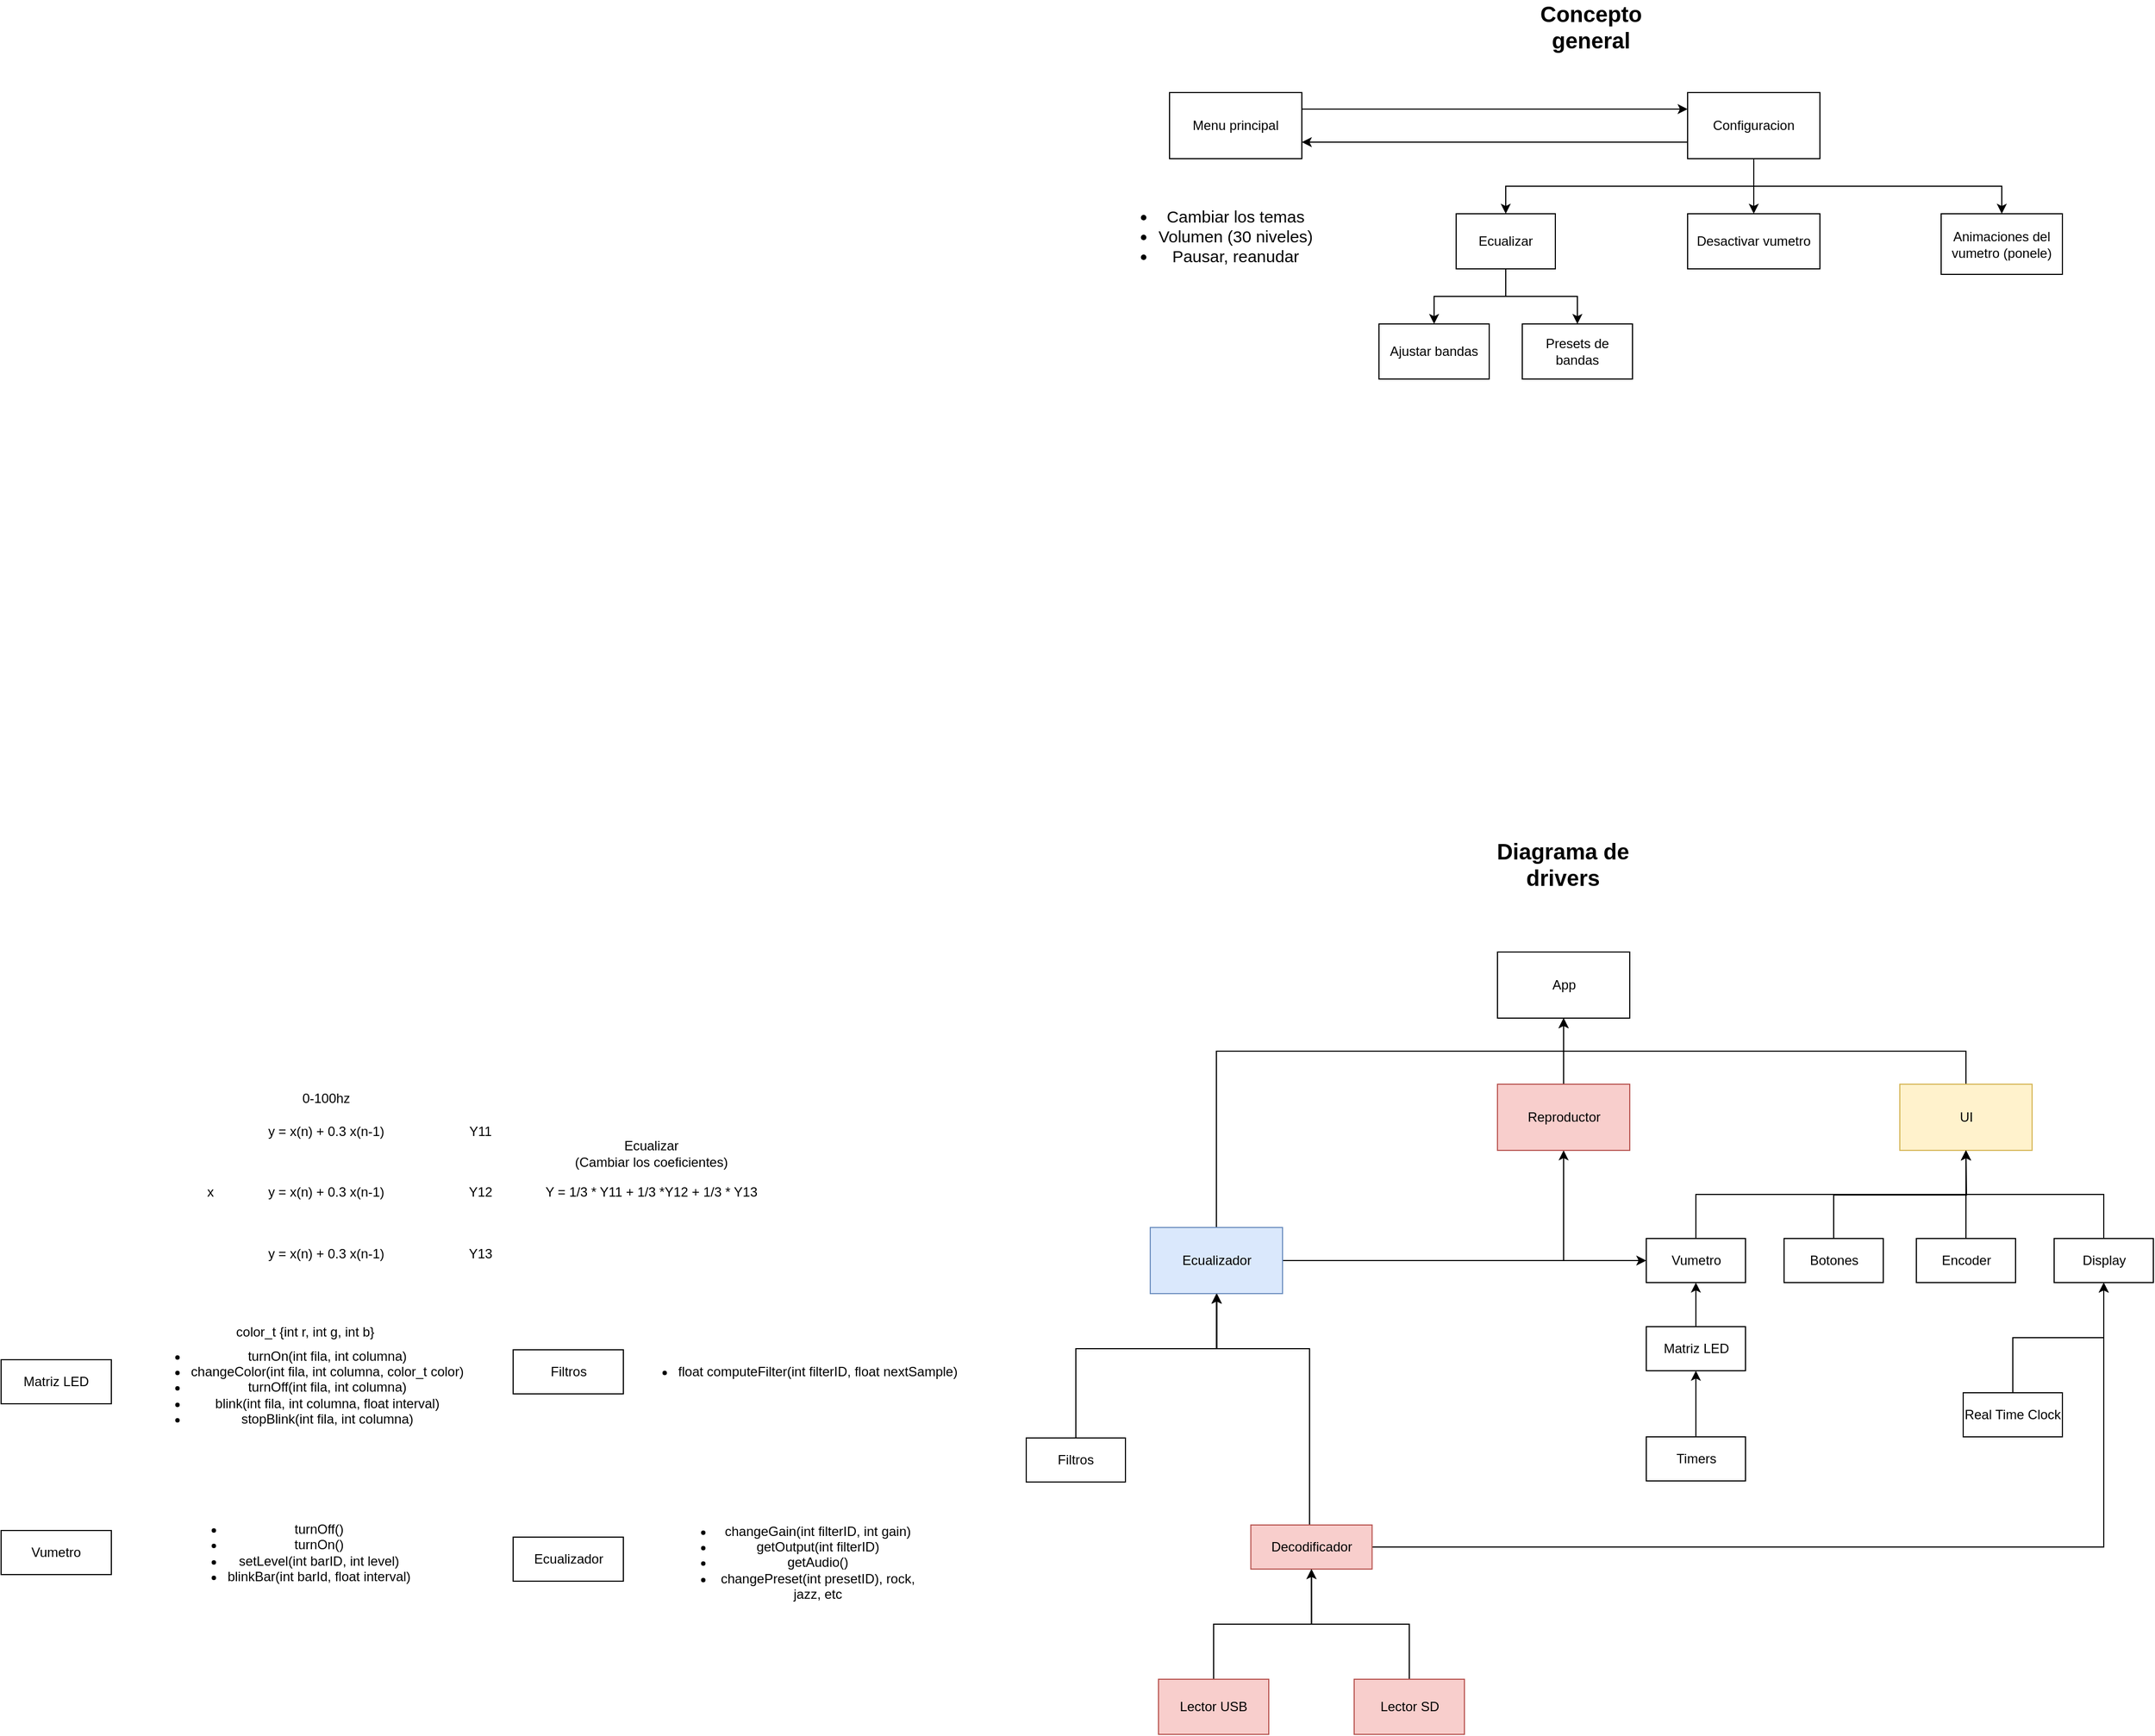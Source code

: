 <mxfile version="22.1.11" type="google">
  <diagram name="Page-1" id="LbmXctJZHchuXy6nirZh">
    <mxGraphModel grid="1" page="1" gridSize="10" guides="1" tooltips="1" connect="1" arrows="1" fold="1" pageScale="1" pageWidth="827" pageHeight="1169" math="0" shadow="0">
      <root>
        <mxCell id="0" />
        <mxCell id="1" parent="0" />
        <mxCell id="Iu8UXRmon2b7nD4LNWUl-22" value="" style="group" connectable="0" vertex="1" parent="1">
          <mxGeometry x="-30" y="100" width="850" height="260" as="geometry" />
        </mxCell>
        <mxCell id="Iu8UXRmon2b7nD4LNWUl-3" value="Configuracion" style="rounded=0;whiteSpace=wrap;html=1;" vertex="1" parent="Iu8UXRmon2b7nD4LNWUl-22">
          <mxGeometry x="510" width="120" height="60" as="geometry" />
        </mxCell>
        <mxCell id="Iu8UXRmon2b7nD4LNWUl-8" style="edgeStyle=orthogonalEdgeStyle;rounded=0;orthogonalLoop=1;jettySize=auto;html=1;exitX=1;exitY=0.25;exitDx=0;exitDy=0;entryX=0;entryY=0.25;entryDx=0;entryDy=0;" edge="1" parent="Iu8UXRmon2b7nD4LNWUl-22" source="Iu8UXRmon2b7nD4LNWUl-4" target="Iu8UXRmon2b7nD4LNWUl-3">
          <mxGeometry relative="1" as="geometry" />
        </mxCell>
        <mxCell id="Iu8UXRmon2b7nD4LNWUl-4" value="Menu principal" style="rounded=0;whiteSpace=wrap;html=1;" vertex="1" parent="Iu8UXRmon2b7nD4LNWUl-22">
          <mxGeometry x="40" width="120" height="60" as="geometry" />
        </mxCell>
        <mxCell id="Iu8UXRmon2b7nD4LNWUl-9" style="edgeStyle=orthogonalEdgeStyle;rounded=0;orthogonalLoop=1;jettySize=auto;html=1;exitX=0;exitY=0.75;exitDx=0;exitDy=0;entryX=1;entryY=0.75;entryDx=0;entryDy=0;" edge="1" parent="Iu8UXRmon2b7nD4LNWUl-22" source="Iu8UXRmon2b7nD4LNWUl-3" target="Iu8UXRmon2b7nD4LNWUl-4">
          <mxGeometry relative="1" as="geometry" />
        </mxCell>
        <mxCell id="Iu8UXRmon2b7nD4LNWUl-7" value="&lt;ul style=&quot;font-size: 15px;&quot;&gt;&lt;li&gt;Cambiar los temas&lt;/li&gt;&lt;li&gt;Volumen (30 niveles)&lt;/li&gt;&lt;li&gt;Pausar, reanudar&lt;/li&gt;&lt;/ul&gt;" style="text;html=1;strokeColor=none;fillColor=none;align=center;verticalAlign=middle;whiteSpace=wrap;rounded=0;" vertex="1" parent="Iu8UXRmon2b7nD4LNWUl-22">
          <mxGeometry x="-30" y="95" width="220" height="70" as="geometry" />
        </mxCell>
        <mxCell id="Iu8UXRmon2b7nD4LNWUl-10" value="Ecualizar" style="rounded=0;whiteSpace=wrap;html=1;" vertex="1" parent="Iu8UXRmon2b7nD4LNWUl-22">
          <mxGeometry x="300" y="110" width="90" height="50" as="geometry" />
        </mxCell>
        <mxCell id="Iu8UXRmon2b7nD4LNWUl-14" style="edgeStyle=orthogonalEdgeStyle;rounded=0;orthogonalLoop=1;jettySize=auto;html=1;exitX=0.5;exitY=1;exitDx=0;exitDy=0;entryX=0.5;entryY=0;entryDx=0;entryDy=0;" edge="1" parent="Iu8UXRmon2b7nD4LNWUl-22" source="Iu8UXRmon2b7nD4LNWUl-3" target="Iu8UXRmon2b7nD4LNWUl-10">
          <mxGeometry relative="1" as="geometry" />
        </mxCell>
        <mxCell id="Iu8UXRmon2b7nD4LNWUl-11" value="Desactivar vumetro" style="rounded=0;whiteSpace=wrap;html=1;" vertex="1" parent="Iu8UXRmon2b7nD4LNWUl-22">
          <mxGeometry x="510" y="110" width="120" height="50" as="geometry" />
        </mxCell>
        <mxCell id="Iu8UXRmon2b7nD4LNWUl-13" style="edgeStyle=orthogonalEdgeStyle;rounded=0;orthogonalLoop=1;jettySize=auto;html=1;exitX=0.5;exitY=1;exitDx=0;exitDy=0;" edge="1" parent="Iu8UXRmon2b7nD4LNWUl-22" source="Iu8UXRmon2b7nD4LNWUl-3" target="Iu8UXRmon2b7nD4LNWUl-11">
          <mxGeometry relative="1" as="geometry" />
        </mxCell>
        <mxCell id="Iu8UXRmon2b7nD4LNWUl-12" value="Animaciones del vumetro (ponele)" style="rounded=0;whiteSpace=wrap;html=1;" vertex="1" parent="Iu8UXRmon2b7nD4LNWUl-22">
          <mxGeometry x="740" y="110" width="110" height="55" as="geometry" />
        </mxCell>
        <mxCell id="Iu8UXRmon2b7nD4LNWUl-15" style="edgeStyle=orthogonalEdgeStyle;rounded=0;orthogonalLoop=1;jettySize=auto;html=1;exitX=0.5;exitY=1;exitDx=0;exitDy=0;entryX=0.5;entryY=0;entryDx=0;entryDy=0;" edge="1" parent="Iu8UXRmon2b7nD4LNWUl-22" source="Iu8UXRmon2b7nD4LNWUl-3" target="Iu8UXRmon2b7nD4LNWUl-12">
          <mxGeometry relative="1" as="geometry" />
        </mxCell>
        <mxCell id="Iu8UXRmon2b7nD4LNWUl-16" value="Ajustar bandas" style="rounded=0;whiteSpace=wrap;html=1;" vertex="1" parent="Iu8UXRmon2b7nD4LNWUl-22">
          <mxGeometry x="230" y="210" width="100" height="50" as="geometry" />
        </mxCell>
        <mxCell id="Iu8UXRmon2b7nD4LNWUl-18" style="edgeStyle=orthogonalEdgeStyle;rounded=0;orthogonalLoop=1;jettySize=auto;html=1;exitX=0.5;exitY=1;exitDx=0;exitDy=0;entryX=0.5;entryY=0;entryDx=0;entryDy=0;" edge="1" parent="Iu8UXRmon2b7nD4LNWUl-22" source="Iu8UXRmon2b7nD4LNWUl-10" target="Iu8UXRmon2b7nD4LNWUl-16">
          <mxGeometry relative="1" as="geometry" />
        </mxCell>
        <mxCell id="Iu8UXRmon2b7nD4LNWUl-17" value="Presets de bandas" style="rounded=0;whiteSpace=wrap;html=1;" vertex="1" parent="Iu8UXRmon2b7nD4LNWUl-22">
          <mxGeometry x="360" y="210" width="100" height="50" as="geometry" />
        </mxCell>
        <mxCell id="Iu8UXRmon2b7nD4LNWUl-19" style="edgeStyle=orthogonalEdgeStyle;rounded=0;orthogonalLoop=1;jettySize=auto;html=1;exitX=0.5;exitY=1;exitDx=0;exitDy=0;entryX=0.5;entryY=0;entryDx=0;entryDy=0;" edge="1" parent="Iu8UXRmon2b7nD4LNWUl-22" source="Iu8UXRmon2b7nD4LNWUl-10" target="Iu8UXRmon2b7nD4LNWUl-17">
          <mxGeometry relative="1" as="geometry" />
        </mxCell>
        <mxCell id="Iu8UXRmon2b7nD4LNWUl-23" value="App" style="rounded=0;whiteSpace=wrap;html=1;" vertex="1" parent="1">
          <mxGeometry x="307.5" y="880" width="120" height="60" as="geometry" />
        </mxCell>
        <mxCell id="Iu8UXRmon2b7nD4LNWUl-24" value="&lt;b&gt;&lt;font style=&quot;font-size: 20px;&quot;&gt;Diagrama de drivers&lt;/font&gt;&lt;/b&gt;" style="text;html=1;strokeColor=none;fillColor=none;align=center;verticalAlign=middle;whiteSpace=wrap;rounded=0;" vertex="1" parent="1">
          <mxGeometry x="277.5" y="770" width="177.5" height="60" as="geometry" />
        </mxCell>
        <mxCell id="Iu8UXRmon2b7nD4LNWUl-25" value="Concepto general" style="text;html=1;strokeColor=none;fillColor=none;align=center;verticalAlign=middle;whiteSpace=wrap;rounded=0;fontSize=20;fontStyle=1" vertex="1" parent="1">
          <mxGeometry x="330" y="20" width="125" height="40" as="geometry" />
        </mxCell>
        <mxCell id="Iu8UXRmon2b7nD4LNWUl-70" style="edgeStyle=orthogonalEdgeStyle;rounded=0;orthogonalLoop=1;jettySize=auto;html=1;exitX=0.5;exitY=0;exitDx=0;exitDy=0;entryX=0.5;entryY=1;entryDx=0;entryDy=0;" edge="1" parent="1" source="Iu8UXRmon2b7nD4LNWUl-26" target="Iu8UXRmon2b7nD4LNWUl-23">
          <mxGeometry relative="1" as="geometry">
            <Array as="points">
              <mxPoint x="52.5" y="970" />
              <mxPoint x="367.5" y="970" />
            </Array>
          </mxGeometry>
        </mxCell>
        <mxCell id="Iu8UXRmon2b7nD4LNWUl-96" style="edgeStyle=orthogonalEdgeStyle;rounded=0;orthogonalLoop=1;jettySize=auto;html=1;exitX=1;exitY=0.5;exitDx=0;exitDy=0;entryX=0;entryY=0.5;entryDx=0;entryDy=0;" edge="1" parent="1" source="Iu8UXRmon2b7nD4LNWUl-26" target="Iu8UXRmon2b7nD4LNWUl-28">
          <mxGeometry relative="1" as="geometry" />
        </mxCell>
        <mxCell id="Iu8UXRmon2b7nD4LNWUl-108" style="edgeStyle=orthogonalEdgeStyle;rounded=0;orthogonalLoop=1;jettySize=auto;html=1;exitX=1;exitY=0.5;exitDx=0;exitDy=0;entryX=0.5;entryY=1;entryDx=0;entryDy=0;" edge="1" parent="1" source="Iu8UXRmon2b7nD4LNWUl-26" target="Iu8UXRmon2b7nD4LNWUl-29">
          <mxGeometry relative="1" as="geometry" />
        </mxCell>
        <mxCell id="Iu8UXRmon2b7nD4LNWUl-26" value="Ecualizador" style="rounded=0;whiteSpace=wrap;html=1;fillColor=#dae8fc;strokeColor=#6c8ebf;" vertex="1" parent="1">
          <mxGeometry x="-7.5" y="1130" width="120" height="60" as="geometry" />
        </mxCell>
        <mxCell id="Iu8UXRmon2b7nD4LNWUl-83" style="edgeStyle=orthogonalEdgeStyle;rounded=0;orthogonalLoop=1;jettySize=auto;html=1;exitX=0.5;exitY=0;exitDx=0;exitDy=0;entryX=0.5;entryY=1;entryDx=0;entryDy=0;" edge="1" parent="1" source="Iu8UXRmon2b7nD4LNWUl-28" target="Iu8UXRmon2b7nD4LNWUl-30">
          <mxGeometry relative="1" as="geometry" />
        </mxCell>
        <mxCell id="Iu8UXRmon2b7nD4LNWUl-28" value="Vumetro" style="rounded=0;whiteSpace=wrap;html=1;" vertex="1" parent="1">
          <mxGeometry x="442.5" y="1140" width="90" height="40" as="geometry" />
        </mxCell>
        <mxCell id="Iu8UXRmon2b7nD4LNWUl-68" style="edgeStyle=orthogonalEdgeStyle;rounded=0;orthogonalLoop=1;jettySize=auto;html=1;exitX=0.5;exitY=0;exitDx=0;exitDy=0;entryX=0.5;entryY=1;entryDx=0;entryDy=0;" edge="1" parent="1" source="Iu8UXRmon2b7nD4LNWUl-29" target="Iu8UXRmon2b7nD4LNWUl-23">
          <mxGeometry relative="1" as="geometry" />
        </mxCell>
        <mxCell id="Iu8UXRmon2b7nD4LNWUl-29" value="Reproductor" style="rounded=0;whiteSpace=wrap;html=1;fillColor=#f8cecc;strokeColor=#b85450;" vertex="1" parent="1">
          <mxGeometry x="307.5" y="1000" width="120" height="60" as="geometry" />
        </mxCell>
        <mxCell id="Iu8UXRmon2b7nD4LNWUl-67" style="edgeStyle=orthogonalEdgeStyle;rounded=0;orthogonalLoop=1;jettySize=auto;html=1;exitX=0.5;exitY=0;exitDx=0;exitDy=0;entryX=0.5;entryY=1;entryDx=0;entryDy=0;" edge="1" parent="1" source="Iu8UXRmon2b7nD4LNWUl-30" target="Iu8UXRmon2b7nD4LNWUl-23">
          <mxGeometry relative="1" as="geometry" />
        </mxCell>
        <mxCell id="Iu8UXRmon2b7nD4LNWUl-30" value="UI" style="rounded=0;whiteSpace=wrap;html=1;fillColor=#fff2cc;strokeColor=#d6b656;" vertex="1" parent="1">
          <mxGeometry x="672.5" y="1000" width="120" height="60" as="geometry" />
        </mxCell>
        <mxCell id="Iu8UXRmon2b7nD4LNWUl-63" style="edgeStyle=orthogonalEdgeStyle;rounded=0;orthogonalLoop=1;jettySize=auto;html=1;exitX=0.5;exitY=0;exitDx=0;exitDy=0;" edge="1" parent="1" source="Iu8UXRmon2b7nD4LNWUl-32" target="Iu8UXRmon2b7nD4LNWUl-26">
          <mxGeometry relative="1" as="geometry">
            <Array as="points">
              <mxPoint x="-75" y="1240" />
              <mxPoint x="53" y="1240" />
            </Array>
          </mxGeometry>
        </mxCell>
        <mxCell id="Iu8UXRmon2b7nD4LNWUl-32" value="Filtros" style="rounded=0;whiteSpace=wrap;html=1;" vertex="1" parent="1">
          <mxGeometry x="-120" y="1321" width="90" height="40" as="geometry" />
        </mxCell>
        <mxCell id="Iu8UXRmon2b7nD4LNWUl-49" value="" style="group" connectable="0" vertex="1" parent="1">
          <mxGeometry x="-890" y="998" width="535" height="170.5" as="geometry" />
        </mxCell>
        <mxCell id="Iu8UXRmon2b7nD4LNWUl-33" value="x" style="text;html=1;strokeColor=none;fillColor=none;align=center;verticalAlign=middle;whiteSpace=wrap;rounded=0;" vertex="1" parent="Iu8UXRmon2b7nD4LNWUl-49">
          <mxGeometry y="85" width="60" height="30" as="geometry" />
        </mxCell>
        <mxCell id="Iu8UXRmon2b7nD4LNWUl-48" value="" style="group" connectable="0" vertex="1" parent="Iu8UXRmon2b7nD4LNWUl-49">
          <mxGeometry x="75" width="460" height="170.5" as="geometry" />
        </mxCell>
        <mxCell id="Iu8UXRmon2b7nD4LNWUl-34" value="y = x(n) + 0.3 x(n-1)" style="text;html=1;strokeColor=none;fillColor=none;align=center;verticalAlign=middle;whiteSpace=wrap;rounded=0;" vertex="1" parent="Iu8UXRmon2b7nD4LNWUl-48">
          <mxGeometry y="30" width="120" height="30" as="geometry" />
        </mxCell>
        <mxCell id="Iu8UXRmon2b7nD4LNWUl-35" value="Y11" style="text;html=1;strokeColor=none;fillColor=none;align=center;verticalAlign=middle;whiteSpace=wrap;rounded=0;" vertex="1" parent="Iu8UXRmon2b7nD4LNWUl-48">
          <mxGeometry x="170" y="30" width="60" height="30" as="geometry" />
        </mxCell>
        <mxCell id="Iu8UXRmon2b7nD4LNWUl-36" value="y = x(n) + 0.3 x(n-1)" style="text;html=1;strokeColor=none;fillColor=none;align=center;verticalAlign=middle;whiteSpace=wrap;rounded=0;" vertex="1" parent="Iu8UXRmon2b7nD4LNWUl-48">
          <mxGeometry y="85" width="120" height="30" as="geometry" />
        </mxCell>
        <mxCell id="Iu8UXRmon2b7nD4LNWUl-37" value="0-100hz" style="text;html=1;strokeColor=none;fillColor=none;align=center;verticalAlign=middle;whiteSpace=wrap;rounded=0;" vertex="1" parent="Iu8UXRmon2b7nD4LNWUl-48">
          <mxGeometry x="30" width="60" height="30" as="geometry" />
        </mxCell>
        <mxCell id="Iu8UXRmon2b7nD4LNWUl-39" value="Y12" style="text;html=1;strokeColor=none;fillColor=none;align=center;verticalAlign=middle;whiteSpace=wrap;rounded=0;" vertex="1" parent="Iu8UXRmon2b7nD4LNWUl-48">
          <mxGeometry x="170" y="85" width="60" height="30" as="geometry" />
        </mxCell>
        <mxCell id="Iu8UXRmon2b7nD4LNWUl-40" value="y = x(n) + 0.3 x(n-1)" style="text;html=1;strokeColor=none;fillColor=none;align=center;verticalAlign=middle;whiteSpace=wrap;rounded=0;" vertex="1" parent="Iu8UXRmon2b7nD4LNWUl-48">
          <mxGeometry y="140.5" width="120" height="30" as="geometry" />
        </mxCell>
        <mxCell id="Iu8UXRmon2b7nD4LNWUl-42" value="Y13" style="text;html=1;strokeColor=none;fillColor=none;align=center;verticalAlign=middle;whiteSpace=wrap;rounded=0;" vertex="1" parent="Iu8UXRmon2b7nD4LNWUl-48">
          <mxGeometry x="170" y="140.5" width="60" height="30" as="geometry" />
        </mxCell>
        <mxCell id="Iu8UXRmon2b7nD4LNWUl-43" value="Y = 1/3 * Y11 + 1/3 *Y12 + 1/3 * Y13" style="text;html=1;strokeColor=none;fillColor=none;align=center;verticalAlign=middle;whiteSpace=wrap;rounded=0;" vertex="1" parent="Iu8UXRmon2b7nD4LNWUl-48">
          <mxGeometry x="250" y="92.5" width="210" height="15" as="geometry" />
        </mxCell>
        <mxCell id="Iu8UXRmon2b7nD4LNWUl-44" value="Ecualizar&lt;br&gt;(Cambiar los coeficientes)" style="text;html=1;strokeColor=none;fillColor=none;align=center;verticalAlign=middle;whiteSpace=wrap;rounded=0;" vertex="1" parent="Iu8UXRmon2b7nD4LNWUl-48">
          <mxGeometry x="275" y="50" width="160" height="30" as="geometry" />
        </mxCell>
        <mxCell id="Iu8UXRmon2b7nD4LNWUl-75" style="edgeStyle=orthogonalEdgeStyle;rounded=0;orthogonalLoop=1;jettySize=auto;html=1;exitX=0.5;exitY=0;exitDx=0;exitDy=0;entryX=0.5;entryY=1;entryDx=0;entryDy=0;" edge="1" parent="1" source="Iu8UXRmon2b7nD4LNWUl-50" target="Iu8UXRmon2b7nD4LNWUl-28">
          <mxGeometry relative="1" as="geometry" />
        </mxCell>
        <mxCell id="Iu8UXRmon2b7nD4LNWUl-50" value="Matriz LED" style="rounded=0;whiteSpace=wrap;html=1;" vertex="1" parent="1">
          <mxGeometry x="442.5" y="1220" width="90" height="40" as="geometry" />
        </mxCell>
        <mxCell id="Iu8UXRmon2b7nD4LNWUl-66" style="edgeStyle=orthogonalEdgeStyle;rounded=0;orthogonalLoop=1;jettySize=auto;html=1;exitX=0.5;exitY=0;exitDx=0;exitDy=0;" edge="1" parent="1" source="Iu8UXRmon2b7nD4LNWUl-51">
          <mxGeometry relative="1" as="geometry">
            <mxPoint x="732.5" y="1060" as="targetPoint" />
          </mxGeometry>
        </mxCell>
        <mxCell id="Iu8UXRmon2b7nD4LNWUl-51" value="Botones" style="rounded=0;whiteSpace=wrap;html=1;" vertex="1" parent="1">
          <mxGeometry x="567.5" y="1140" width="90" height="40" as="geometry" />
        </mxCell>
        <mxCell id="Iu8UXRmon2b7nD4LNWUl-65" style="edgeStyle=orthogonalEdgeStyle;rounded=0;orthogonalLoop=1;jettySize=auto;html=1;exitX=0.5;exitY=0;exitDx=0;exitDy=0;entryX=0.5;entryY=1;entryDx=0;entryDy=0;" edge="1" parent="1" source="Iu8UXRmon2b7nD4LNWUl-54" target="Iu8UXRmon2b7nD4LNWUl-30">
          <mxGeometry relative="1" as="geometry" />
        </mxCell>
        <mxCell id="Iu8UXRmon2b7nD4LNWUl-54" value="Encoder" style="rounded=0;whiteSpace=wrap;html=1;" vertex="1" parent="1">
          <mxGeometry x="687.5" y="1140" width="90" height="40" as="geometry" />
        </mxCell>
        <mxCell id="Iu8UXRmon2b7nD4LNWUl-80" style="edgeStyle=orthogonalEdgeStyle;rounded=0;orthogonalLoop=1;jettySize=auto;html=1;exitX=0.5;exitY=0;exitDx=0;exitDy=0;entryX=0.5;entryY=1;entryDx=0;entryDy=0;" edge="1" parent="1" source="Iu8UXRmon2b7nD4LNWUl-79" target="Iu8UXRmon2b7nD4LNWUl-30">
          <mxGeometry relative="1" as="geometry">
            <Array as="points">
              <mxPoint x="857.5" y="1100" />
              <mxPoint x="732.5" y="1100" />
            </Array>
          </mxGeometry>
        </mxCell>
        <mxCell id="Iu8UXRmon2b7nD4LNWUl-79" value="Display" style="rounded=0;whiteSpace=wrap;html=1;" vertex="1" parent="1">
          <mxGeometry x="812.5" y="1140" width="90" height="40" as="geometry" />
        </mxCell>
        <mxCell id="Iu8UXRmon2b7nD4LNWUl-87" style="edgeStyle=orthogonalEdgeStyle;rounded=0;orthogonalLoop=1;jettySize=auto;html=1;exitX=0.5;exitY=0;exitDx=0;exitDy=0;entryX=0.5;entryY=1;entryDx=0;entryDy=0;" edge="1" parent="1" source="Iu8UXRmon2b7nD4LNWUl-85" target="Iu8UXRmon2b7nD4LNWUl-50">
          <mxGeometry relative="1" as="geometry" />
        </mxCell>
        <mxCell id="Iu8UXRmon2b7nD4LNWUl-85" value="Timers" style="rounded=0;whiteSpace=wrap;html=1;" vertex="1" parent="1">
          <mxGeometry x="442.5" y="1320" width="90" height="40" as="geometry" />
        </mxCell>
        <mxCell id="Iu8UXRmon2b7nD4LNWUl-107" style="edgeStyle=orthogonalEdgeStyle;rounded=0;orthogonalLoop=1;jettySize=auto;html=1;exitX=0.5;exitY=0;exitDx=0;exitDy=0;entryX=0.5;entryY=1;entryDx=0;entryDy=0;" edge="1" parent="1" source="Iu8UXRmon2b7nD4LNWUl-100" target="Iu8UXRmon2b7nD4LNWUl-26">
          <mxGeometry relative="1" as="geometry">
            <Array as="points">
              <mxPoint x="137" y="1240" />
              <mxPoint x="53" y="1240" />
            </Array>
          </mxGeometry>
        </mxCell>
        <mxCell id="Iu8UXRmon2b7nD4LNWUl-121" style="edgeStyle=orthogonalEdgeStyle;rounded=0;orthogonalLoop=1;jettySize=auto;html=1;exitX=1;exitY=0.5;exitDx=0;exitDy=0;entryX=0.5;entryY=1;entryDx=0;entryDy=0;" edge="1" parent="1" source="Iu8UXRmon2b7nD4LNWUl-100" target="Iu8UXRmon2b7nD4LNWUl-79">
          <mxGeometry relative="1" as="geometry" />
        </mxCell>
        <mxCell id="Iu8UXRmon2b7nD4LNWUl-100" value="Decodificador" style="rounded=0;whiteSpace=wrap;html=1;fillColor=#f8cecc;strokeColor=#b85450;" vertex="1" parent="1">
          <mxGeometry x="83.75" y="1400" width="110" height="40" as="geometry" />
        </mxCell>
        <mxCell id="Iu8UXRmon2b7nD4LNWUl-103" style="edgeStyle=orthogonalEdgeStyle;rounded=0;orthogonalLoop=1;jettySize=auto;html=1;exitX=0.5;exitY=0;exitDx=0;exitDy=0;entryX=0.5;entryY=1;entryDx=0;entryDy=0;" edge="1" parent="1" source="Iu8UXRmon2b7nD4LNWUl-101" target="Iu8UXRmon2b7nD4LNWUl-100">
          <mxGeometry relative="1" as="geometry" />
        </mxCell>
        <mxCell id="Iu8UXRmon2b7nD4LNWUl-101" value="Lector SD" style="rounded=0;whiteSpace=wrap;html=1;fillColor=#f8cecc;strokeColor=#b85450;" vertex="1" parent="1">
          <mxGeometry x="177.5" y="1540" width="100" height="50" as="geometry" />
        </mxCell>
        <mxCell id="Iu8UXRmon2b7nD4LNWUl-113" style="edgeStyle=orthogonalEdgeStyle;rounded=0;orthogonalLoop=1;jettySize=auto;html=1;exitX=0.5;exitY=0;exitDx=0;exitDy=0;entryX=0.5;entryY=1;entryDx=0;entryDy=0;" edge="1" parent="1" source="Iu8UXRmon2b7nD4LNWUl-112" target="Iu8UXRmon2b7nD4LNWUl-79">
          <mxGeometry relative="1" as="geometry" />
        </mxCell>
        <mxCell id="Iu8UXRmon2b7nD4LNWUl-112" value="Real Time Clock" style="rounded=0;whiteSpace=wrap;html=1;" vertex="1" parent="1">
          <mxGeometry x="730" y="1280" width="90" height="40" as="geometry" />
        </mxCell>
        <mxCell id="Iu8UXRmon2b7nD4LNWUl-117" style="edgeStyle=orthogonalEdgeStyle;rounded=0;orthogonalLoop=1;jettySize=auto;html=1;exitX=0.5;exitY=0;exitDx=0;exitDy=0;entryX=0.5;entryY=1;entryDx=0;entryDy=0;" edge="1" parent="1" source="Iu8UXRmon2b7nD4LNWUl-116" target="Iu8UXRmon2b7nD4LNWUl-100">
          <mxGeometry relative="1" as="geometry" />
        </mxCell>
        <mxCell id="Iu8UXRmon2b7nD4LNWUl-116" value="Lector USB" style="rounded=0;whiteSpace=wrap;html=1;fillColor=#f8cecc;strokeColor=#b85450;" vertex="1" parent="1">
          <mxGeometry y="1540" width="100" height="50" as="geometry" />
        </mxCell>
        <mxCell id="Iu8UXRmon2b7nD4LNWUl-119" value="" style="group" connectable="0" vertex="1" parent="1">
          <mxGeometry x="-1050" y="1210" width="876.5" height="262" as="geometry" />
        </mxCell>
        <mxCell id="Iu8UXRmon2b7nD4LNWUl-76" value="Matriz LED" style="rounded=0;whiteSpace=wrap;html=1;" vertex="1" parent="Iu8UXRmon2b7nD4LNWUl-119">
          <mxGeometry y="40" width="100" height="40" as="geometry" />
        </mxCell>
        <mxCell id="Iu8UXRmon2b7nD4LNWUl-81" value="&lt;ul&gt;&lt;li&gt;turnOn(int fila, int columna)&lt;/li&gt;&lt;li&gt;changeColor(int fila, int columna, color_t color)&lt;/li&gt;&lt;li style=&quot;border-color: var(--border-color);&quot;&gt;turnOff(int fila, int columna)&lt;/li&gt;&lt;li style=&quot;border-color: var(--border-color);&quot;&gt;blink(int fila, int columna, float interval)&lt;/li&gt;&lt;li style=&quot;border-color: var(--border-color);&quot;&gt;stopBlink(int fila, int columna)&lt;/li&gt;&lt;/ul&gt;" style="text;html=1;strokeColor=none;fillColor=none;align=center;verticalAlign=middle;whiteSpace=wrap;rounded=0;" vertex="1" parent="Iu8UXRmon2b7nD4LNWUl-119">
          <mxGeometry x="126" y="30" width="300" height="70" as="geometry" />
        </mxCell>
        <mxCell id="Iu8UXRmon2b7nD4LNWUl-82" value="color_t {int r, int g, int b}" style="text;html=1;strokeColor=none;fillColor=none;align=center;verticalAlign=middle;whiteSpace=wrap;rounded=0;" vertex="1" parent="Iu8UXRmon2b7nD4LNWUl-119">
          <mxGeometry x="201" width="150" height="30" as="geometry" />
        </mxCell>
        <mxCell id="Iu8UXRmon2b7nD4LNWUl-88" value="Vumetro" style="rounded=0;whiteSpace=wrap;html=1;" vertex="1" parent="Iu8UXRmon2b7nD4LNWUl-119">
          <mxGeometry y="195" width="100" height="40" as="geometry" />
        </mxCell>
        <mxCell id="Iu8UXRmon2b7nD4LNWUl-89" value="&lt;ul&gt;&lt;li&gt;turnOff()&lt;/li&gt;&lt;li style=&quot;border-color: var(--border-color);&quot;&gt;turnOn()&lt;/li&gt;&lt;li&gt;setLevel(int barID, int level)&lt;/li&gt;&lt;li&gt;blinkBar(int barId, float interval)&lt;/li&gt;&lt;/ul&gt;" style="text;html=1;strokeColor=none;fillColor=none;align=center;verticalAlign=middle;whiteSpace=wrap;rounded=0;" vertex="1" parent="Iu8UXRmon2b7nD4LNWUl-119">
          <mxGeometry x="160" y="180" width="217" height="70" as="geometry" />
        </mxCell>
        <mxCell id="Iu8UXRmon2b7nD4LNWUl-98" value="Ecualizador" style="rounded=0;whiteSpace=wrap;html=1;" vertex="1" parent="Iu8UXRmon2b7nD4LNWUl-119">
          <mxGeometry x="464.5" y="201" width="100" height="40" as="geometry" />
        </mxCell>
        <mxCell id="Iu8UXRmon2b7nD4LNWUl-99" value="&lt;ul&gt;&lt;li&gt;changeGain(int filterID, int gain)&lt;/li&gt;&lt;li&gt;getOutput(int filterID)&lt;/li&gt;&lt;li&gt;getAudio()&lt;/li&gt;&lt;li&gt;changePreset(int presetID), rock, jazz, etc&lt;/li&gt;&lt;/ul&gt;" style="text;html=1;strokeColor=none;fillColor=none;align=center;verticalAlign=middle;whiteSpace=wrap;rounded=0;" vertex="1" parent="Iu8UXRmon2b7nD4LNWUl-119">
          <mxGeometry x="607.75" y="186" width="225.5" height="76" as="geometry" />
        </mxCell>
        <mxCell id="Iu8UXRmon2b7nD4LNWUl-109" value="Filtros" style="rounded=0;whiteSpace=wrap;html=1;" vertex="1" parent="Iu8UXRmon2b7nD4LNWUl-119">
          <mxGeometry x="464.5" y="31" width="100" height="40" as="geometry" />
        </mxCell>
        <mxCell id="Iu8UXRmon2b7nD4LNWUl-110" value="&lt;ul&gt;&lt;li&gt;float computeFilter(int filterID, float nextSample)&lt;/li&gt;&lt;/ul&gt;" style="text;html=1;strokeColor=none;fillColor=none;align=center;verticalAlign=middle;whiteSpace=wrap;rounded=0;" vertex="1" parent="Iu8UXRmon2b7nD4LNWUl-119">
          <mxGeometry x="564.5" y="16" width="312" height="70" as="geometry" />
        </mxCell>
      </root>
    </mxGraphModel>
  </diagram>
</mxfile>
